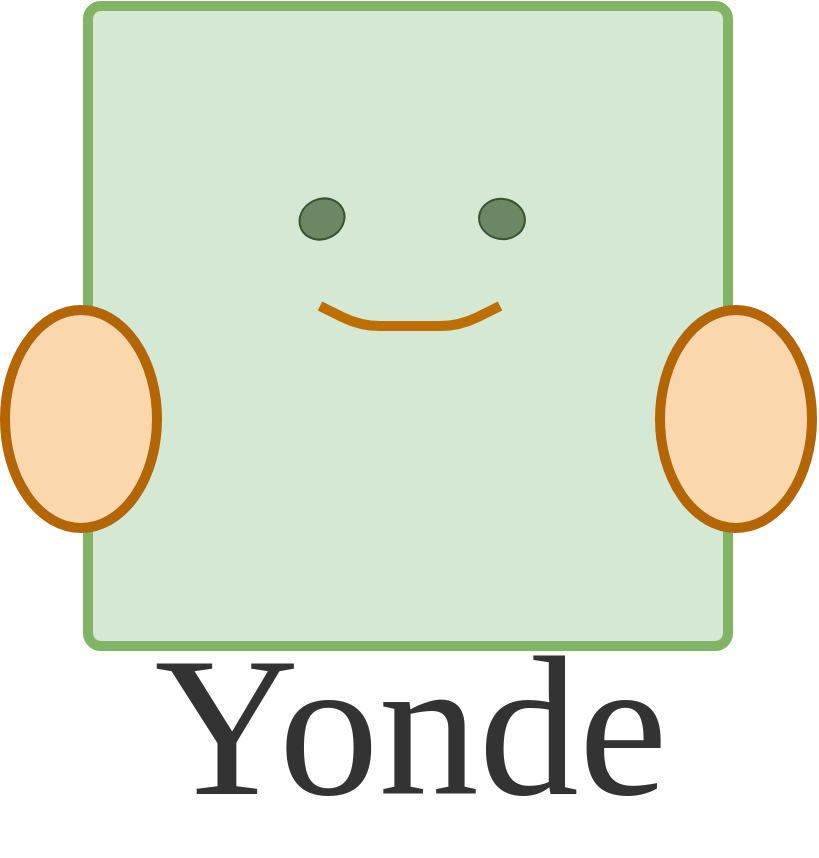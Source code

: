 <mxfile version="14.2.4" type="embed">
    <diagram id="FKqktztcBN4K4i71OJ5Y" name="ページ1">
        <mxGraphModel dx="799" dy="679" grid="1" gridSize="10" guides="1" tooltips="1" connect="1" arrows="1" fold="1" page="1" pageScale="1" pageWidth="827" pageHeight="1169" background="none" math="0" shadow="0">
            <root>
                <mxCell id="0"/>
                <mxCell id="1" parent="0"/>
                <mxCell id="5" value="" style="whiteSpace=wrap;html=1;aspect=fixed;fillColor=#d5e8d4;strokeColor=#82b366;rounded=1;arcSize=2;strokeWidth=5;" parent="1" vertex="1">
                    <mxGeometry x="253" y="425" width="320" height="320" as="geometry"/>
                </mxCell>
                <mxCell id="12" value="" style="ellipse;whiteSpace=wrap;html=1;rotation=90;fillColor=#fad7ac;strokeColor=#b46504;strokeWidth=5;" parent="1" vertex="1">
                    <mxGeometry x="522.5" y="593.5" width="109" height="76" as="geometry"/>
                </mxCell>
                <mxCell id="13" value="Yonde" style="text;html=1;resizable=0;autosize=1;align=center;verticalAlign=middle;points=[];fillColor=none;strokeColor=none;rounded=0;fontSize=100;fontFamily=Comic Sans MS;fontColor=#333333;spacing=2;" parent="1" vertex="1">
                    <mxGeometry x="264" y="720" width="300" height="130" as="geometry"/>
                </mxCell>
                <mxCell id="14" value="" style="ellipse;whiteSpace=wrap;html=1;rotation=90;fillColor=#fad7ac;strokeColor=#b46504;strokeWidth=5;" parent="1" vertex="1">
                    <mxGeometry x="195" y="593.5" width="109" height="76" as="geometry"/>
                </mxCell>
                <mxCell id="18" value="" style="endArrow=none;html=1;fillColor=#f0a30a;strokeColor=#BD7000;strokeWidth=5;" edge="1" parent="1">
                    <mxGeometry width="50" height="50" relative="1" as="geometry">
                        <mxPoint x="369" y="575" as="sourcePoint"/>
                        <mxPoint x="459" y="575" as="targetPoint"/>
                        <Array as="points">
                            <mxPoint x="389" y="585"/>
                            <mxPoint x="439" y="585"/>
                        </Array>
                    </mxGeometry>
                </mxCell>
                <mxCell id="22" value="" style="ellipse;whiteSpace=wrap;html=1;rounded=1;direction=south;rotation=65;fillColor=#6d8764;strokeColor=#3A5431;fontColor=#ffffff;" vertex="1" parent="1">
                    <mxGeometry x="360" y="520" width="20" height="23" as="geometry"/>
                </mxCell>
                <mxCell id="23" value="" style="ellipse;whiteSpace=wrap;html=1;rounded=1;direction=south;rotation=100;fillColor=#6d8764;strokeColor=#3A5431;fontColor=#ffffff;" vertex="1" parent="1">
                    <mxGeometry x="450" y="520" width="20" height="23" as="geometry"/>
                </mxCell>
            </root>
        </mxGraphModel>
    </diagram>
</mxfile>
